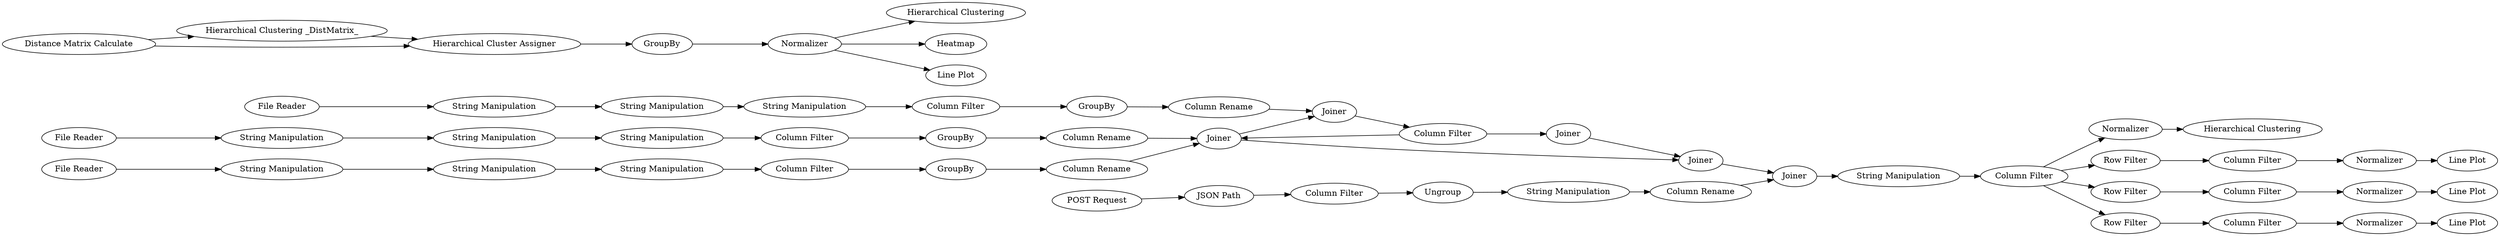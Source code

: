 digraph {
	108 -> 107
	9 -> 57
	74 -> 77
	41 -> 42
	44 -> 47
	42 -> 59
	4 -> 5
	85 -> 106
	113 -> 116
	81 -> 83
	110 -> 111
	111 -> 112
	62 -> 59
	113 -> 114
	80 -> 82
	59 -> 60
	84 -> 86
	109 -> 111
	80 -> 85
	2 -> 4
	59 -> 69
	38 -> 41
	7 -> 48
	112 -> 113
	80 -> 108
	69 -> 70
	1 -> 2
	88 -> 70
	89 -> 80
	37 -> 38
	45 -> 44
	68 -> 69
	73 -> 104
	113 -> 115
	57 -> 53
	54 -> 51
	51 -> 60
	35 -> 36
	6 -> 88
	106 -> 84
	105 -> 81
	36 -> 37
	62 -> 68
	53 -> 56
	109 -> 110
	10 -> 35
	47 -> 59
	55 -> 54
	56 -> 55
	48 -> 43
	104 -> 74
	70 -> 89
	60 -> 62
	46 -> 45
	80 -> 73
	5 -> 6
	82 -> 105
	43 -> 46
	57 [label="String Manipulation"]
	55 [label="Column Filter"]
	7 [label="File Reader"]
	89 [label="String Manipulation"]
	9 [label="File Reader"]
	74 [label=Normalizer]
	108 [label=Normalizer]
	105 [label="Column Filter"]
	84 [label=Normalizer]
	41 [label=GroupBy]
	51 [label="Column Rename"]
	56 [label="String Manipulation"]
	6 [label="String Manipulation"]
	109 [label="Distance Matrix Calculate"]
	54 [label=GroupBy]
	114 [label=Heatmap]
	110 [label="Hierarchical Clustering _DistMatrix_"]
	10 [label="File Reader"]
	59 [label=Joiner]
	85 [label="Row Filter"]
	86 [label="Line Plot"]
	48 [label="String Manipulation"]
	1 [label="POST Request"]
	42 [label="Column Rename"]
	112 [label=GroupBy]
	53 [label="String Manipulation"]
	68 [label=Joiner]
	115 [label="Line Plot"]
	47 [label="Column Rename"]
	4 [label="Column Filter"]
	77 [label="Line Plot"]
	37 [label="String Manipulation"]
	106 [label="Column Filter"]
	83 [label="Line Plot"]
	38 [label="Column Filter"]
	60 [label=Joiner]
	81 [label=Normalizer]
	5 [label=Ungroup]
	107 [label="Hierarchical Clustering"]
	113 [label=Normalizer]
	43 [label="String Manipulation"]
	35 [label="String Manipulation"]
	44 [label=GroupBy]
	62 [label="Column Filter"]
	104 [label="Column Filter"]
	70 [label=Joiner]
	82 [label="Row Filter"]
	69 [label=Joiner]
	36 [label="String Manipulation"]
	46 [label="String Manipulation"]
	116 [label="Hierarchical Clustering"]
	88 [label="Column Rename"]
	111 [label="Hierarchical Cluster Assigner"]
	80 [label="Column Filter"]
	73 [label="Row Filter"]
	2 [label="JSON Path"]
	45 [label="Column Filter"]
	rankdir=LR
}

